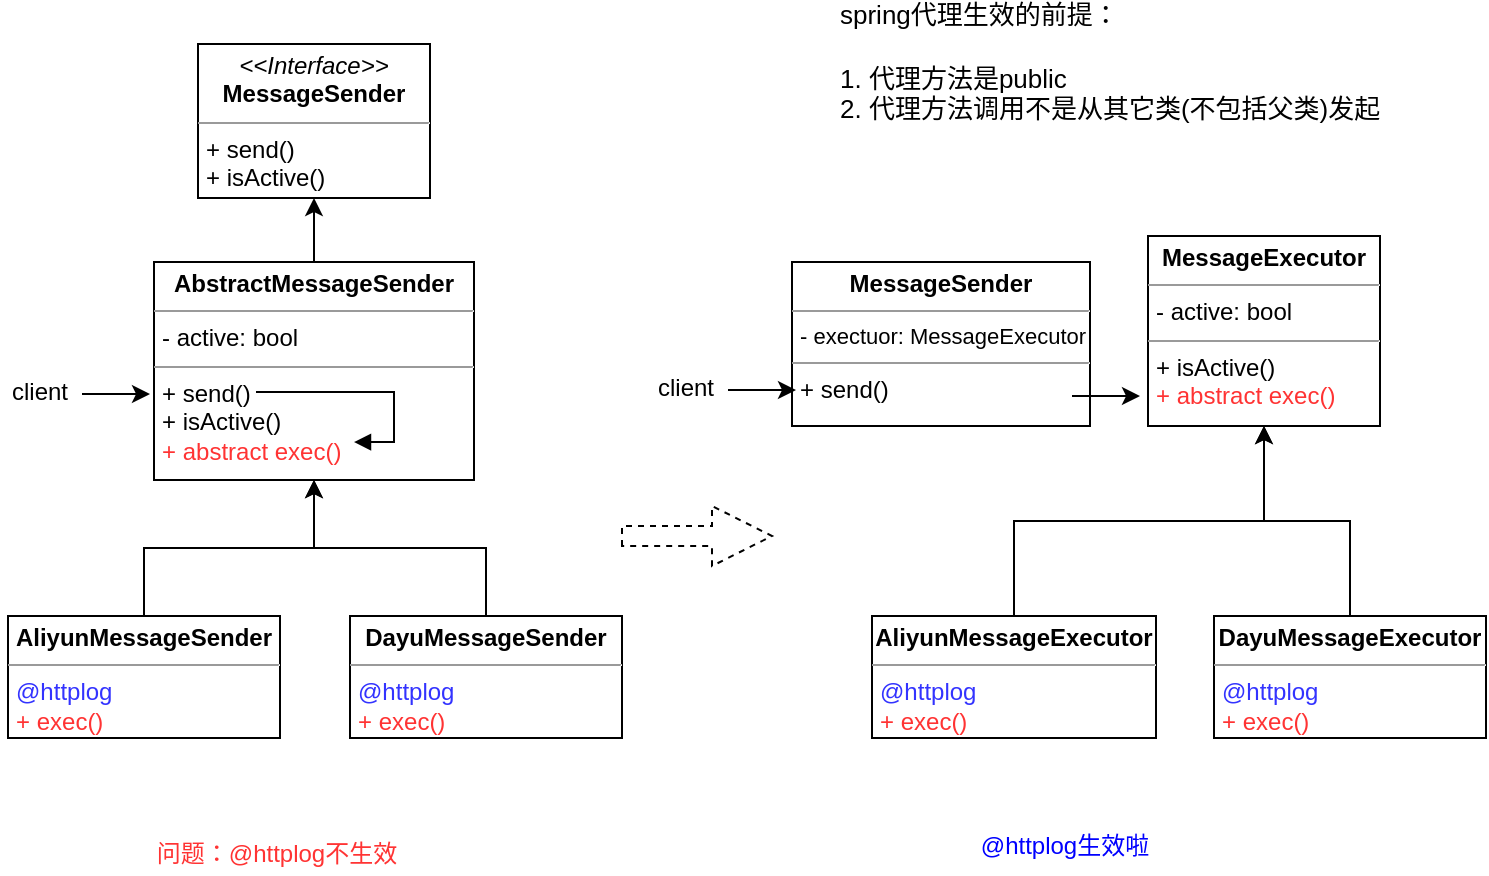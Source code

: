 <mxfile version="13.10.0" type="embed">
    <diagram id="vqV5Hw3sQksg25lie740" name="Page-1">
        <mxGraphModel dx="950" dy="566" grid="0" gridSize="10" guides="1" tooltips="1" connect="1" arrows="1" fold="1" page="1" pageScale="1" pageWidth="827" pageHeight="1169" math="0" shadow="0">
            <root>
                <mxCell id="0"/>
                <mxCell id="1" parent="0"/>
                <mxCell id="20" value="&lt;p style=&quot;margin: 0px ; margin-top: 4px ; text-align: center&quot;&gt;&lt;i&gt;&amp;lt;&amp;lt;Interface&amp;gt;&amp;gt;&lt;/i&gt;&lt;br&gt;&lt;b&gt;MessageSender&lt;/b&gt;&lt;/p&gt;&lt;hr size=&quot;1&quot;&gt;&lt;p style=&quot;margin: 0px ; margin-left: 4px&quot;&gt;+ send()&lt;br&gt;&lt;/p&gt;&lt;p style=&quot;margin: 0px ; margin-left: 4px&quot;&gt;+ isActive()&lt;/p&gt;" style="verticalAlign=top;align=left;overflow=fill;fontSize=12;fontFamily=Helvetica;html=1;" vertex="1" parent="1">
                    <mxGeometry x="156" y="75" width="116" height="77" as="geometry"/>
                </mxCell>
                <mxCell id="22" value="" style="edgeStyle=orthogonalEdgeStyle;rounded=0;orthogonalLoop=1;jettySize=auto;html=1;" edge="1" parent="1" source="21" target="20">
                    <mxGeometry relative="1" as="geometry"/>
                </mxCell>
                <mxCell id="21" value="&lt;p style=&quot;margin: 0px ; margin-top: 4px ; text-align: center&quot;&gt;&lt;b&gt;AbstractMessageSender&lt;/b&gt;&lt;/p&gt;&lt;hr size=&quot;1&quot;&gt;&lt;p style=&quot;margin: 0px ; margin-left: 4px&quot;&gt;- active: bool&lt;/p&gt;&lt;hr size=&quot;1&quot;&gt;&lt;p style=&quot;margin: 0px ; margin-left: 4px&quot;&gt;+ send()&lt;/p&gt;&lt;p style=&quot;margin: 0px ; margin-left: 4px&quot;&gt;+ isActive()&lt;/p&gt;&lt;p style=&quot;margin: 0px ; margin-left: 4px&quot;&gt;&lt;font color=&quot;#ff3333&quot;&gt;+ abstract exec()&lt;/font&gt;&lt;/p&gt;" style="verticalAlign=top;align=left;overflow=fill;fontSize=12;fontFamily=Helvetica;html=1;" vertex="1" parent="1">
                    <mxGeometry x="134" y="184" width="160" height="109" as="geometry"/>
                </mxCell>
                <mxCell id="24" value="" style="edgeStyle=orthogonalEdgeStyle;rounded=0;orthogonalLoop=1;jettySize=auto;html=1;" edge="1" parent="1" source="23" target="21">
                    <mxGeometry relative="1" as="geometry"/>
                </mxCell>
                <mxCell id="23" value="&lt;p style=&quot;margin: 0px ; margin-top: 4px ; text-align: center&quot;&gt;&lt;b&gt;AliyunMessageSender&lt;/b&gt;&lt;/p&gt;&lt;hr size=&quot;1&quot;&gt;&lt;p style=&quot;margin: 0px ; margin-left: 4px&quot;&gt;&lt;font color=&quot;#3333ff&quot;&gt;@httplog&lt;/font&gt;&lt;/p&gt;&lt;p style=&quot;margin: 0px ; margin-left: 4px&quot;&gt;&lt;span style=&quot;color: rgb(255 , 51 , 51)&quot;&gt;+ exec()&lt;/span&gt;&lt;br&gt;&lt;/p&gt;" style="verticalAlign=top;align=left;overflow=fill;fontSize=12;fontFamily=Helvetica;html=1;" vertex="1" parent="1">
                    <mxGeometry x="61" y="361" width="136" height="61" as="geometry"/>
                </mxCell>
                <mxCell id="26" value="" style="edgeStyle=orthogonalEdgeStyle;rounded=0;orthogonalLoop=1;jettySize=auto;html=1;" edge="1" parent="1" source="25" target="21">
                    <mxGeometry relative="1" as="geometry"/>
                </mxCell>
                <mxCell id="25" value="&lt;p style=&quot;margin: 0px ; margin-top: 4px ; text-align: center&quot;&gt;&lt;b&gt;DayuMessageSender&lt;/b&gt;&lt;/p&gt;&lt;hr size=&quot;1&quot;&gt;&lt;p style=&quot;margin: 0px ; margin-left: 4px&quot;&gt;&lt;font color=&quot;#3333ff&quot;&gt;@httplog&lt;/font&gt;&lt;/p&gt;&lt;p style=&quot;margin: 0px ; margin-left: 4px&quot;&gt;&lt;span style=&quot;color: rgb(255 , 51 , 51)&quot;&gt;+ exec()&lt;/span&gt;&lt;br&gt;&lt;/p&gt;" style="verticalAlign=top;align=left;overflow=fill;fontSize=12;fontFamily=Helvetica;html=1;" vertex="1" parent="1">
                    <mxGeometry x="232" y="361" width="136" height="61" as="geometry"/>
                </mxCell>
                <mxCell id="27" value="" style="shape=arrow;endArrow=classic;html=1;dashed=1;fontSize=4;" edge="1" parent="1">
                    <mxGeometry width="50" height="50" relative="1" as="geometry">
                        <mxPoint x="368" y="321" as="sourcePoint"/>
                        <mxPoint x="443" y="321" as="targetPoint"/>
                    </mxGeometry>
                </mxCell>
                <mxCell id="28" value="问题：@httplog不生效" style="text;html=1;strokeColor=none;fillColor=none;align=center;verticalAlign=middle;whiteSpace=wrap;rounded=0;fontColor=#FF3333;" vertex="1" parent="1">
                    <mxGeometry x="113" y="470" width="165" height="20" as="geometry"/>
                </mxCell>
                <mxCell id="29" value="" style="endArrow=classic;html=1;fontColor=#FF3333;" edge="1" parent="1">
                    <mxGeometry width="50" height="50" relative="1" as="geometry">
                        <mxPoint x="98" y="250" as="sourcePoint"/>
                        <mxPoint x="132" y="250" as="targetPoint"/>
                    </mxGeometry>
                </mxCell>
                <mxCell id="35" value="" style="edgeStyle=orthogonalEdgeStyle;html=1;align=left;spacingLeft=2;endArrow=block;rounded=0;entryX=1;entryY=0;fontColor=#FF3333;" edge="1" parent="1">
                    <mxGeometry relative="1" as="geometry">
                        <mxPoint x="185" y="249.03" as="sourcePoint"/>
                        <Array as="points">
                            <mxPoint x="254" y="249.03"/>
                            <mxPoint x="254" y="274.03"/>
                        </Array>
                        <mxPoint x="234" y="274.03" as="targetPoint"/>
                    </mxGeometry>
                </mxCell>
                <mxCell id="36" value="client" style="text;html=1;strokeColor=none;fillColor=none;align=center;verticalAlign=middle;whiteSpace=wrap;rounded=0;" vertex="1" parent="1">
                    <mxGeometry x="57" y="239" width="40" height="20" as="geometry"/>
                </mxCell>
                <mxCell id="37" value="&lt;p style=&quot;margin: 0px ; margin-top: 4px ; text-align: center&quot;&gt;&lt;b&gt;MessageExecutor&lt;/b&gt;&lt;/p&gt;&lt;hr size=&quot;1&quot;&gt;&lt;p style=&quot;margin: 0px ; margin-left: 4px&quot;&gt;- active: bool&lt;/p&gt;&lt;hr size=&quot;1&quot;&gt;&lt;p style=&quot;margin: 0px ; margin-left: 4px&quot;&gt;&lt;span&gt;+ isActive()&lt;/span&gt;&lt;br&gt;&lt;/p&gt;&lt;p style=&quot;margin: 0px ; margin-left: 4px&quot;&gt;&lt;font color=&quot;#ff3333&quot;&gt;+ abstract exec()&lt;/font&gt;&lt;/p&gt;" style="verticalAlign=top;align=left;overflow=fill;fontSize=12;fontFamily=Helvetica;html=1;" vertex="1" parent="1">
                    <mxGeometry x="631" y="171" width="116" height="95" as="geometry"/>
                </mxCell>
                <mxCell id="38" value="" style="edgeStyle=orthogonalEdgeStyle;rounded=0;orthogonalLoop=1;jettySize=auto;html=1;" edge="1" parent="1" source="39" target="37">
                    <mxGeometry relative="1" as="geometry"/>
                </mxCell>
                <mxCell id="39" value="&lt;p style=&quot;margin: 0px ; margin-top: 4px ; text-align: center&quot;&gt;&lt;b&gt;AliyunMessageExecutor&lt;/b&gt;&lt;/p&gt;&lt;hr size=&quot;1&quot;&gt;&lt;p style=&quot;margin: 0px ; margin-left: 4px&quot;&gt;&lt;font color=&quot;#3333ff&quot;&gt;@httplog&lt;/font&gt;&lt;/p&gt;&lt;p style=&quot;margin: 0px ; margin-left: 4px&quot;&gt;&lt;span style=&quot;color: rgb(255 , 51 , 51)&quot;&gt;+ exec()&lt;/span&gt;&lt;br&gt;&lt;/p&gt;" style="verticalAlign=top;align=left;overflow=fill;fontSize=12;fontFamily=Helvetica;html=1;" vertex="1" parent="1">
                    <mxGeometry x="493" y="361" width="142" height="61" as="geometry"/>
                </mxCell>
                <mxCell id="40" value="" style="edgeStyle=orthogonalEdgeStyle;rounded=0;orthogonalLoop=1;jettySize=auto;html=1;" edge="1" parent="1" source="41" target="37">
                    <mxGeometry relative="1" as="geometry"/>
                </mxCell>
                <mxCell id="41" value="&lt;p style=&quot;margin: 0px ; margin-top: 4px ; text-align: center&quot;&gt;&lt;b&gt;DayuMessageExecutor&lt;/b&gt;&lt;/p&gt;&lt;hr size=&quot;1&quot;&gt;&lt;p style=&quot;margin: 0px ; margin-left: 4px&quot;&gt;&lt;font color=&quot;#3333ff&quot;&gt;@httplog&lt;/font&gt;&lt;/p&gt;&lt;p style=&quot;margin: 0px ; margin-left: 4px&quot;&gt;&lt;span style=&quot;color: rgb(255 , 51 , 51)&quot;&gt;+ exec()&lt;/span&gt;&lt;br&gt;&lt;/p&gt;" style="verticalAlign=top;align=left;overflow=fill;fontSize=12;fontFamily=Helvetica;html=1;" vertex="1" parent="1">
                    <mxGeometry x="664" y="361" width="136" height="61" as="geometry"/>
                </mxCell>
                <mxCell id="45" value="&lt;p style=&quot;margin: 0px ; margin-top: 4px ; text-align: center&quot;&gt;&lt;b&gt;MessageSender&lt;/b&gt;&lt;/p&gt;&lt;hr size=&quot;1&quot;&gt;&lt;p style=&quot;margin: 0px 0px 0px 4px ; font-size: 11px&quot;&gt;&lt;font style=&quot;font-size: 11px&quot;&gt;- exectuor: MessageExecutor&lt;/font&gt;&lt;/p&gt;&lt;hr size=&quot;1&quot; style=&quot;font-size: 11px&quot;&gt;&lt;p style=&quot;margin: 0px ; margin-left: 4px&quot;&gt;+ send()&lt;/p&gt;" style="verticalAlign=top;align=left;overflow=fill;fontSize=12;fontFamily=Helvetica;html=1;" vertex="1" parent="1">
                    <mxGeometry x="453" y="184" width="149" height="82" as="geometry"/>
                </mxCell>
                <mxCell id="46" value="" style="endArrow=classic;html=1;fontColor=#FF3333;" edge="1" parent="1">
                    <mxGeometry width="50" height="50" relative="1" as="geometry">
                        <mxPoint x="421" y="248" as="sourcePoint"/>
                        <mxPoint x="455" y="248" as="targetPoint"/>
                        <Array as="points">
                            <mxPoint x="455" y="248"/>
                        </Array>
                    </mxGeometry>
                </mxCell>
                <mxCell id="47" value="client" style="text;html=1;strokeColor=none;fillColor=none;align=center;verticalAlign=middle;whiteSpace=wrap;rounded=0;" vertex="1" parent="1">
                    <mxGeometry x="380" y="237" width="40" height="20" as="geometry"/>
                </mxCell>
                <mxCell id="48" value="" style="endArrow=classic;html=1;fontColor=#FF3333;" edge="1" parent="1">
                    <mxGeometry width="50" height="50" relative="1" as="geometry">
                        <mxPoint x="593" y="251" as="sourcePoint"/>
                        <mxPoint x="627" y="251" as="targetPoint"/>
                    </mxGeometry>
                </mxCell>
                <mxCell id="49" value="@httplog生效啦" style="text;html=1;strokeColor=none;fillColor=none;align=center;verticalAlign=middle;whiteSpace=wrap;rounded=0;fontColor=#0000FF;" vertex="1" parent="1">
                    <mxGeometry x="507" y="466" width="165" height="20" as="geometry"/>
                </mxCell>
                <mxCell id="51" value="spring代理生效的前提：&lt;br&gt;&lt;br&gt;1. 代理方法是public&lt;br&gt;2. 代理方法调用不是从其它类(不包括父类)发起" style="text;strokeColor=none;fillColor=none;html=1;fontSize=13;fontStyle=0;verticalAlign=middle;align=left;" vertex="1" parent="1">
                    <mxGeometry x="474.5" y="64" width="230" height="40" as="geometry"/>
                </mxCell>
            </root>
        </mxGraphModel>
    </diagram>
</mxfile>